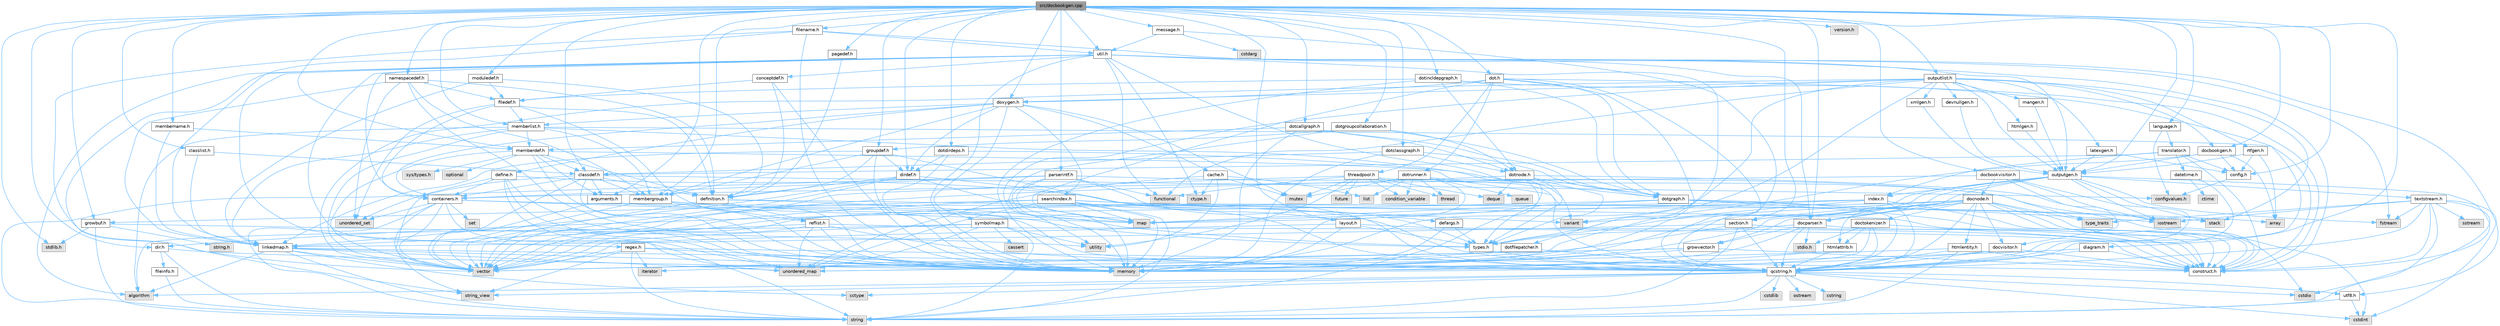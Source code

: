 digraph "src/docbookgen.cpp"
{
 // INTERACTIVE_SVG=YES
 // LATEX_PDF_SIZE
  bgcolor="transparent";
  edge [fontname=Helvetica,fontsize=10,labelfontname=Helvetica,labelfontsize=10];
  node [fontname=Helvetica,fontsize=10,shape=box,height=0.2,width=0.4];
  Node1 [id="Node000001",label="src/docbookgen.cpp",height=0.2,width=0.4,color="gray40", fillcolor="grey60", style="filled", fontcolor="black",tooltip=" "];
  Node1 -> Node2 [id="edge1_Node000001_Node000002",color="steelblue1",style="solid",tooltip=" "];
  Node2 [id="Node000002",label="stdlib.h",height=0.2,width=0.4,color="grey60", fillcolor="#E0E0E0", style="filled",tooltip=" "];
  Node1 -> Node3 [id="edge2_Node000001_Node000003",color="steelblue1",style="solid",tooltip=" "];
  Node3 [id="Node000003",label="docbookgen.h",height=0.2,width=0.4,color="grey40", fillcolor="white", style="filled",URL="$de/dea/docbookgen_8h.html",tooltip=" "];
  Node3 -> Node4 [id="edge3_Node000003_Node000004",color="steelblue1",style="solid",tooltip=" "];
  Node4 [id="Node000004",label="memory",height=0.2,width=0.4,color="grey60", fillcolor="#E0E0E0", style="filled",tooltip=" "];
  Node3 -> Node5 [id="edge4_Node000003_Node000005",color="steelblue1",style="solid",tooltip=" "];
  Node5 [id="Node000005",label="array",height=0.2,width=0.4,color="grey60", fillcolor="#E0E0E0", style="filled",tooltip=" "];
  Node3 -> Node6 [id="edge5_Node000003_Node000006",color="steelblue1",style="solid",tooltip=" "];
  Node6 [id="Node000006",label="config.h",height=0.2,width=0.4,color="grey40", fillcolor="white", style="filled",URL="$db/d16/config_8h.html",tooltip=" "];
  Node6 -> Node7 [id="edge6_Node000006_Node000007",color="steelblue1",style="solid",tooltip=" "];
  Node7 [id="Node000007",label="configvalues.h",height=0.2,width=0.4,color="grey60", fillcolor="#E0E0E0", style="filled",tooltip=" "];
  Node3 -> Node8 [id="edge7_Node000003_Node000008",color="steelblue1",style="solid",tooltip=" "];
  Node8 [id="Node000008",label="outputgen.h",height=0.2,width=0.4,color="grey40", fillcolor="white", style="filled",URL="$df/d06/outputgen_8h.html",tooltip=" "];
  Node8 -> Node4 [id="edge8_Node000008_Node000004",color="steelblue1",style="solid",tooltip=" "];
  Node8 -> Node9 [id="edge9_Node000008_Node000009",color="steelblue1",style="solid",tooltip=" "];
  Node9 [id="Node000009",label="stack",height=0.2,width=0.4,color="grey60", fillcolor="#E0E0E0", style="filled",tooltip=" "];
  Node8 -> Node10 [id="edge10_Node000008_Node000010",color="steelblue1",style="solid",tooltip=" "];
  Node10 [id="Node000010",label="iostream",height=0.2,width=0.4,color="grey60", fillcolor="#E0E0E0", style="filled",tooltip=" "];
  Node8 -> Node11 [id="edge11_Node000008_Node000011",color="steelblue1",style="solid",tooltip=" "];
  Node11 [id="Node000011",label="fstream",height=0.2,width=0.4,color="grey60", fillcolor="#E0E0E0", style="filled",tooltip=" "];
  Node8 -> Node12 [id="edge12_Node000008_Node000012",color="steelblue1",style="solid",tooltip=" "];
  Node12 [id="Node000012",label="types.h",height=0.2,width=0.4,color="grey40", fillcolor="white", style="filled",URL="$d9/d49/types_8h.html",tooltip="This file contains a number of basic enums and types."];
  Node12 -> Node13 [id="edge13_Node000012_Node000013",color="steelblue1",style="solid",tooltip=" "];
  Node13 [id="Node000013",label="qcstring.h",height=0.2,width=0.4,color="grey40", fillcolor="white", style="filled",URL="$d7/d5c/qcstring_8h.html",tooltip=" "];
  Node13 -> Node14 [id="edge14_Node000013_Node000014",color="steelblue1",style="solid",tooltip=" "];
  Node14 [id="Node000014",label="string",height=0.2,width=0.4,color="grey60", fillcolor="#E0E0E0", style="filled",tooltip=" "];
  Node13 -> Node15 [id="edge15_Node000013_Node000015",color="steelblue1",style="solid",tooltip=" "];
  Node15 [id="Node000015",label="string_view",height=0.2,width=0.4,color="grey60", fillcolor="#E0E0E0", style="filled",tooltip=" "];
  Node13 -> Node16 [id="edge16_Node000013_Node000016",color="steelblue1",style="solid",tooltip=" "];
  Node16 [id="Node000016",label="algorithm",height=0.2,width=0.4,color="grey60", fillcolor="#E0E0E0", style="filled",tooltip=" "];
  Node13 -> Node17 [id="edge17_Node000013_Node000017",color="steelblue1",style="solid",tooltip=" "];
  Node17 [id="Node000017",label="cctype",height=0.2,width=0.4,color="grey60", fillcolor="#E0E0E0", style="filled",tooltip=" "];
  Node13 -> Node18 [id="edge18_Node000013_Node000018",color="steelblue1",style="solid",tooltip=" "];
  Node18 [id="Node000018",label="cstring",height=0.2,width=0.4,color="grey60", fillcolor="#E0E0E0", style="filled",tooltip=" "];
  Node13 -> Node19 [id="edge19_Node000013_Node000019",color="steelblue1",style="solid",tooltip=" "];
  Node19 [id="Node000019",label="cstdio",height=0.2,width=0.4,color="grey60", fillcolor="#E0E0E0", style="filled",tooltip=" "];
  Node13 -> Node20 [id="edge20_Node000013_Node000020",color="steelblue1",style="solid",tooltip=" "];
  Node20 [id="Node000020",label="cstdlib",height=0.2,width=0.4,color="grey60", fillcolor="#E0E0E0", style="filled",tooltip=" "];
  Node13 -> Node21 [id="edge21_Node000013_Node000021",color="steelblue1",style="solid",tooltip=" "];
  Node21 [id="Node000021",label="cstdint",height=0.2,width=0.4,color="grey60", fillcolor="#E0E0E0", style="filled",tooltip=" "];
  Node13 -> Node22 [id="edge22_Node000013_Node000022",color="steelblue1",style="solid",tooltip=" "];
  Node22 [id="Node000022",label="ostream",height=0.2,width=0.4,color="grey60", fillcolor="#E0E0E0", style="filled",tooltip=" "];
  Node13 -> Node23 [id="edge23_Node000013_Node000023",color="steelblue1",style="solid",tooltip=" "];
  Node23 [id="Node000023",label="utf8.h",height=0.2,width=0.4,color="grey40", fillcolor="white", style="filled",URL="$db/d7c/utf8_8h.html",tooltip="Various UTF8 related helper functions."];
  Node23 -> Node21 [id="edge24_Node000023_Node000021",color="steelblue1",style="solid",tooltip=" "];
  Node23 -> Node14 [id="edge25_Node000023_Node000014",color="steelblue1",style="solid",tooltip=" "];
  Node8 -> Node24 [id="edge26_Node000008_Node000024",color="steelblue1",style="solid",tooltip=" "];
  Node24 [id="Node000024",label="index.h",height=0.2,width=0.4,color="grey40", fillcolor="white", style="filled",URL="$d1/db5/index_8h.html",tooltip=" "];
  Node24 -> Node4 [id="edge27_Node000024_Node000004",color="steelblue1",style="solid",tooltip=" "];
  Node24 -> Node25 [id="edge28_Node000024_Node000025",color="steelblue1",style="solid",tooltip=" "];
  Node25 [id="Node000025",label="vector",height=0.2,width=0.4,color="grey60", fillcolor="#E0E0E0", style="filled",tooltip=" "];
  Node24 -> Node26 [id="edge29_Node000024_Node000026",color="steelblue1",style="solid",tooltip=" "];
  Node26 [id="Node000026",label="map",height=0.2,width=0.4,color="grey60", fillcolor="#E0E0E0", style="filled",tooltip=" "];
  Node24 -> Node13 [id="edge30_Node000024_Node000013",color="steelblue1",style="solid",tooltip=" "];
  Node24 -> Node27 [id="edge31_Node000024_Node000027",color="steelblue1",style="solid",tooltip=" "];
  Node27 [id="Node000027",label="construct.h",height=0.2,width=0.4,color="grey40", fillcolor="white", style="filled",URL="$d7/dfc/construct_8h.html",tooltip=" "];
  Node8 -> Node28 [id="edge32_Node000008_Node000028",color="steelblue1",style="solid",tooltip=" "];
  Node28 [id="Node000028",label="section.h",height=0.2,width=0.4,color="grey40", fillcolor="white", style="filled",URL="$d1/d2a/section_8h.html",tooltip=" "];
  Node28 -> Node14 [id="edge33_Node000028_Node000014",color="steelblue1",style="solid",tooltip=" "];
  Node28 -> Node29 [id="edge34_Node000028_Node000029",color="steelblue1",style="solid",tooltip=" "];
  Node29 [id="Node000029",label="unordered_map",height=0.2,width=0.4,color="grey60", fillcolor="#E0E0E0", style="filled",tooltip=" "];
  Node28 -> Node13 [id="edge35_Node000028_Node000013",color="steelblue1",style="solid",tooltip=" "];
  Node28 -> Node30 [id="edge36_Node000028_Node000030",color="steelblue1",style="solid",tooltip=" "];
  Node30 [id="Node000030",label="linkedmap.h",height=0.2,width=0.4,color="grey40", fillcolor="white", style="filled",URL="$da/de1/linkedmap_8h.html",tooltip=" "];
  Node30 -> Node29 [id="edge37_Node000030_Node000029",color="steelblue1",style="solid",tooltip=" "];
  Node30 -> Node25 [id="edge38_Node000030_Node000025",color="steelblue1",style="solid",tooltip=" "];
  Node30 -> Node4 [id="edge39_Node000030_Node000004",color="steelblue1",style="solid",tooltip=" "];
  Node30 -> Node14 [id="edge40_Node000030_Node000014",color="steelblue1",style="solid",tooltip=" "];
  Node30 -> Node16 [id="edge41_Node000030_Node000016",color="steelblue1",style="solid",tooltip=" "];
  Node30 -> Node17 [id="edge42_Node000030_Node000017",color="steelblue1",style="solid",tooltip=" "];
  Node30 -> Node13 [id="edge43_Node000030_Node000013",color="steelblue1",style="solid",tooltip=" "];
  Node28 -> Node27 [id="edge44_Node000028_Node000027",color="steelblue1",style="solid",tooltip=" "];
  Node8 -> Node31 [id="edge45_Node000008_Node000031",color="steelblue1",style="solid",tooltip=" "];
  Node31 [id="Node000031",label="textstream.h",height=0.2,width=0.4,color="grey40", fillcolor="white", style="filled",URL="$d4/d7d/textstream_8h.html",tooltip=" "];
  Node31 -> Node14 [id="edge46_Node000031_Node000014",color="steelblue1",style="solid",tooltip=" "];
  Node31 -> Node10 [id="edge47_Node000031_Node000010",color="steelblue1",style="solid",tooltip=" "];
  Node31 -> Node32 [id="edge48_Node000031_Node000032",color="steelblue1",style="solid",tooltip=" "];
  Node32 [id="Node000032",label="sstream",height=0.2,width=0.4,color="grey60", fillcolor="#E0E0E0", style="filled",tooltip=" "];
  Node31 -> Node21 [id="edge49_Node000031_Node000021",color="steelblue1",style="solid",tooltip=" "];
  Node31 -> Node19 [id="edge50_Node000031_Node000019",color="steelblue1",style="solid",tooltip=" "];
  Node31 -> Node11 [id="edge51_Node000031_Node000011",color="steelblue1",style="solid",tooltip=" "];
  Node31 -> Node33 [id="edge52_Node000031_Node000033",color="steelblue1",style="solid",tooltip=" "];
  Node33 [id="Node000033",label="type_traits",height=0.2,width=0.4,color="grey60", fillcolor="#E0E0E0", style="filled",tooltip=" "];
  Node31 -> Node13 [id="edge53_Node000031_Node000013",color="steelblue1",style="solid",tooltip=" "];
  Node31 -> Node27 [id="edge54_Node000031_Node000027",color="steelblue1",style="solid",tooltip=" "];
  Node8 -> Node34 [id="edge55_Node000008_Node000034",color="steelblue1",style="solid",tooltip=" "];
  Node34 [id="Node000034",label="docparser.h",height=0.2,width=0.4,color="grey40", fillcolor="white", style="filled",URL="$de/d9c/docparser_8h.html",tooltip=" "];
  Node34 -> Node35 [id="edge56_Node000034_Node000035",color="steelblue1",style="solid",tooltip=" "];
  Node35 [id="Node000035",label="stdio.h",height=0.2,width=0.4,color="grey60", fillcolor="#E0E0E0", style="filled",tooltip=" "];
  Node34 -> Node4 [id="edge57_Node000034_Node000004",color="steelblue1",style="solid",tooltip=" "];
  Node34 -> Node13 [id="edge58_Node000034_Node000013",color="steelblue1",style="solid",tooltip=" "];
  Node34 -> Node36 [id="edge59_Node000034_Node000036",color="steelblue1",style="solid",tooltip=" "];
  Node36 [id="Node000036",label="growvector.h",height=0.2,width=0.4,color="grey40", fillcolor="white", style="filled",URL="$d7/d50/growvector_8h.html",tooltip=" "];
  Node36 -> Node25 [id="edge60_Node000036_Node000025",color="steelblue1",style="solid",tooltip=" "];
  Node36 -> Node4 [id="edge61_Node000036_Node000004",color="steelblue1",style="solid",tooltip=" "];
  Node36 -> Node37 [id="edge62_Node000036_Node000037",color="steelblue1",style="solid",tooltip=" "];
  Node37 [id="Node000037",label="iterator",height=0.2,width=0.4,color="grey60", fillcolor="#E0E0E0", style="filled",tooltip=" "];
  Node36 -> Node27 [id="edge63_Node000036_Node000027",color="steelblue1",style="solid",tooltip=" "];
  Node34 -> Node27 [id="edge64_Node000034_Node000027",color="steelblue1",style="solid",tooltip=" "];
  Node34 -> Node12 [id="edge65_Node000034_Node000012",color="steelblue1",style="solid",tooltip=" "];
  Node8 -> Node27 [id="edge66_Node000008_Node000027",color="steelblue1",style="solid",tooltip=" "];
  Node1 -> Node38 [id="edge67_Node000001_Node000038",color="steelblue1",style="solid",tooltip=" "];
  Node38 [id="Node000038",label="doxygen.h",height=0.2,width=0.4,color="grey40", fillcolor="white", style="filled",URL="$d1/da1/doxygen_8h.html",tooltip=" "];
  Node38 -> Node39 [id="edge68_Node000038_Node000039",color="steelblue1",style="solid",tooltip=" "];
  Node39 [id="Node000039",label="mutex",height=0.2,width=0.4,color="grey60", fillcolor="#E0E0E0", style="filled",tooltip=" "];
  Node38 -> Node40 [id="edge69_Node000038_Node000040",color="steelblue1",style="solid",tooltip=" "];
  Node40 [id="Node000040",label="containers.h",height=0.2,width=0.4,color="grey40", fillcolor="white", style="filled",URL="$d5/d75/containers_8h.html",tooltip=" "];
  Node40 -> Node25 [id="edge70_Node000040_Node000025",color="steelblue1",style="solid",tooltip=" "];
  Node40 -> Node14 [id="edge71_Node000040_Node000014",color="steelblue1",style="solid",tooltip=" "];
  Node40 -> Node15 [id="edge72_Node000040_Node000015",color="steelblue1",style="solid",tooltip=" "];
  Node40 -> Node41 [id="edge73_Node000040_Node000041",color="steelblue1",style="solid",tooltip=" "];
  Node41 [id="Node000041",label="set",height=0.2,width=0.4,color="grey60", fillcolor="#E0E0E0", style="filled",tooltip=" "];
  Node40 -> Node26 [id="edge74_Node000040_Node000026",color="steelblue1",style="solid",tooltip=" "];
  Node40 -> Node42 [id="edge75_Node000040_Node000042",color="steelblue1",style="solid",tooltip=" "];
  Node42 [id="Node000042",label="unordered_set",height=0.2,width=0.4,color="grey60", fillcolor="#E0E0E0", style="filled",tooltip=" "];
  Node40 -> Node29 [id="edge76_Node000040_Node000029",color="steelblue1",style="solid",tooltip=" "];
  Node40 -> Node9 [id="edge77_Node000040_Node000009",color="steelblue1",style="solid",tooltip=" "];
  Node38 -> Node43 [id="edge78_Node000038_Node000043",color="steelblue1",style="solid",tooltip=" "];
  Node43 [id="Node000043",label="membergroup.h",height=0.2,width=0.4,color="grey40", fillcolor="white", style="filled",URL="$d9/d11/membergroup_8h.html",tooltip=" "];
  Node43 -> Node25 [id="edge79_Node000043_Node000025",color="steelblue1",style="solid",tooltip=" "];
  Node43 -> Node26 [id="edge80_Node000043_Node000026",color="steelblue1",style="solid",tooltip=" "];
  Node43 -> Node4 [id="edge81_Node000043_Node000004",color="steelblue1",style="solid",tooltip=" "];
  Node43 -> Node12 [id="edge82_Node000043_Node000012",color="steelblue1",style="solid",tooltip=" "];
  Node43 -> Node44 [id="edge83_Node000043_Node000044",color="steelblue1",style="solid",tooltip=" "];
  Node44 [id="Node000044",label="reflist.h",height=0.2,width=0.4,color="grey40", fillcolor="white", style="filled",URL="$d1/d02/reflist_8h.html",tooltip=" "];
  Node44 -> Node25 [id="edge84_Node000044_Node000025",color="steelblue1",style="solid",tooltip=" "];
  Node44 -> Node29 [id="edge85_Node000044_Node000029",color="steelblue1",style="solid",tooltip=" "];
  Node44 -> Node4 [id="edge86_Node000044_Node000004",color="steelblue1",style="solid",tooltip=" "];
  Node44 -> Node13 [id="edge87_Node000044_Node000013",color="steelblue1",style="solid",tooltip=" "];
  Node44 -> Node30 [id="edge88_Node000044_Node000030",color="steelblue1",style="solid",tooltip=" "];
  Node44 -> Node27 [id="edge89_Node000044_Node000027",color="steelblue1",style="solid",tooltip=" "];
  Node38 -> Node45 [id="edge90_Node000038_Node000045",color="steelblue1",style="solid",tooltip=" "];
  Node45 [id="Node000045",label="dirdef.h",height=0.2,width=0.4,color="grey40", fillcolor="white", style="filled",URL="$d6/d15/dirdef_8h.html",tooltip=" "];
  Node45 -> Node25 [id="edge91_Node000045_Node000025",color="steelblue1",style="solid",tooltip=" "];
  Node45 -> Node26 [id="edge92_Node000045_Node000026",color="steelblue1",style="solid",tooltip=" "];
  Node45 -> Node13 [id="edge93_Node000045_Node000013",color="steelblue1",style="solid",tooltip=" "];
  Node45 -> Node30 [id="edge94_Node000045_Node000030",color="steelblue1",style="solid",tooltip=" "];
  Node45 -> Node46 [id="edge95_Node000045_Node000046",color="steelblue1",style="solid",tooltip=" "];
  Node46 [id="Node000046",label="definition.h",height=0.2,width=0.4,color="grey40", fillcolor="white", style="filled",URL="$df/da1/definition_8h.html",tooltip=" "];
  Node46 -> Node25 [id="edge96_Node000046_Node000025",color="steelblue1",style="solid",tooltip=" "];
  Node46 -> Node12 [id="edge97_Node000046_Node000012",color="steelblue1",style="solid",tooltip=" "];
  Node46 -> Node44 [id="edge98_Node000046_Node000044",color="steelblue1",style="solid",tooltip=" "];
  Node46 -> Node27 [id="edge99_Node000046_Node000027",color="steelblue1",style="solid",tooltip=" "];
  Node38 -> Node47 [id="edge100_Node000038_Node000047",color="steelblue1",style="solid",tooltip=" "];
  Node47 [id="Node000047",label="memberlist.h",height=0.2,width=0.4,color="grey40", fillcolor="white", style="filled",URL="$dd/d78/memberlist_8h.html",tooltip=" "];
  Node47 -> Node25 [id="edge101_Node000047_Node000025",color="steelblue1",style="solid",tooltip=" "];
  Node47 -> Node16 [id="edge102_Node000047_Node000016",color="steelblue1",style="solid",tooltip=" "];
  Node47 -> Node48 [id="edge103_Node000047_Node000048",color="steelblue1",style="solid",tooltip=" "];
  Node48 [id="Node000048",label="memberdef.h",height=0.2,width=0.4,color="grey40", fillcolor="white", style="filled",URL="$d4/d46/memberdef_8h.html",tooltip=" "];
  Node48 -> Node25 [id="edge104_Node000048_Node000025",color="steelblue1",style="solid",tooltip=" "];
  Node48 -> Node4 [id="edge105_Node000048_Node000004",color="steelblue1",style="solid",tooltip=" "];
  Node48 -> Node49 [id="edge106_Node000048_Node000049",color="steelblue1",style="solid",tooltip=" "];
  Node49 [id="Node000049",label="optional",height=0.2,width=0.4,color="grey60", fillcolor="#E0E0E0", style="filled",tooltip=" "];
  Node48 -> Node50 [id="edge107_Node000048_Node000050",color="steelblue1",style="solid",tooltip=" "];
  Node50 [id="Node000050",label="sys/types.h",height=0.2,width=0.4,color="grey60", fillcolor="#E0E0E0", style="filled",tooltip=" "];
  Node48 -> Node12 [id="edge108_Node000048_Node000012",color="steelblue1",style="solid",tooltip=" "];
  Node48 -> Node46 [id="edge109_Node000048_Node000046",color="steelblue1",style="solid",tooltip=" "];
  Node48 -> Node51 [id="edge110_Node000048_Node000051",color="steelblue1",style="solid",tooltip=" "];
  Node51 [id="Node000051",label="arguments.h",height=0.2,width=0.4,color="grey40", fillcolor="white", style="filled",URL="$df/d9b/arguments_8h.html",tooltip=" "];
  Node51 -> Node25 [id="edge111_Node000051_Node000025",color="steelblue1",style="solid",tooltip=" "];
  Node51 -> Node13 [id="edge112_Node000051_Node000013",color="steelblue1",style="solid",tooltip=" "];
  Node48 -> Node52 [id="edge113_Node000048_Node000052",color="steelblue1",style="solid",tooltip=" "];
  Node52 [id="Node000052",label="classdef.h",height=0.2,width=0.4,color="grey40", fillcolor="white", style="filled",URL="$d1/da6/classdef_8h.html",tooltip=" "];
  Node52 -> Node4 [id="edge114_Node000052_Node000004",color="steelblue1",style="solid",tooltip=" "];
  Node52 -> Node25 [id="edge115_Node000052_Node000025",color="steelblue1",style="solid",tooltip=" "];
  Node52 -> Node42 [id="edge116_Node000052_Node000042",color="steelblue1",style="solid",tooltip=" "];
  Node52 -> Node40 [id="edge117_Node000052_Node000040",color="steelblue1",style="solid",tooltip=" "];
  Node52 -> Node46 [id="edge118_Node000052_Node000046",color="steelblue1",style="solid",tooltip=" "];
  Node52 -> Node51 [id="edge119_Node000052_Node000051",color="steelblue1",style="solid",tooltip=" "];
  Node52 -> Node43 [id="edge120_Node000052_Node000043",color="steelblue1",style="solid",tooltip=" "];
  Node52 -> Node7 [id="edge121_Node000052_Node000007",color="steelblue1",style="solid",tooltip=" "];
  Node47 -> Node30 [id="edge122_Node000047_Node000030",color="steelblue1",style="solid",tooltip=" "];
  Node47 -> Node12 [id="edge123_Node000047_Node000012",color="steelblue1",style="solid",tooltip=" "];
  Node47 -> Node43 [id="edge124_Node000047_Node000043",color="steelblue1",style="solid",tooltip=" "];
  Node47 -> Node27 [id="edge125_Node000047_Node000027",color="steelblue1",style="solid",tooltip=" "];
  Node38 -> Node53 [id="edge126_Node000038_Node000053",color="steelblue1",style="solid",tooltip=" "];
  Node53 [id="Node000053",label="define.h",height=0.2,width=0.4,color="grey40", fillcolor="white", style="filled",URL="$df/d67/define_8h.html",tooltip=" "];
  Node53 -> Node25 [id="edge127_Node000053_Node000025",color="steelblue1",style="solid",tooltip=" "];
  Node53 -> Node4 [id="edge128_Node000053_Node000004",color="steelblue1",style="solid",tooltip=" "];
  Node53 -> Node14 [id="edge129_Node000053_Node000014",color="steelblue1",style="solid",tooltip=" "];
  Node53 -> Node29 [id="edge130_Node000053_Node000029",color="steelblue1",style="solid",tooltip=" "];
  Node53 -> Node13 [id="edge131_Node000053_Node000013",color="steelblue1",style="solid",tooltip=" "];
  Node53 -> Node40 [id="edge132_Node000053_Node000040",color="steelblue1",style="solid",tooltip=" "];
  Node38 -> Node54 [id="edge133_Node000038_Node000054",color="steelblue1",style="solid",tooltip=" "];
  Node54 [id="Node000054",label="cache.h",height=0.2,width=0.4,color="grey40", fillcolor="white", style="filled",URL="$d3/d26/cache_8h.html",tooltip=" "];
  Node54 -> Node55 [id="edge134_Node000054_Node000055",color="steelblue1",style="solid",tooltip=" "];
  Node55 [id="Node000055",label="list",height=0.2,width=0.4,color="grey60", fillcolor="#E0E0E0", style="filled",tooltip=" "];
  Node54 -> Node29 [id="edge135_Node000054_Node000029",color="steelblue1",style="solid",tooltip=" "];
  Node54 -> Node39 [id="edge136_Node000054_Node000039",color="steelblue1",style="solid",tooltip=" "];
  Node54 -> Node56 [id="edge137_Node000054_Node000056",color="steelblue1",style="solid",tooltip=" "];
  Node56 [id="Node000056",label="utility",height=0.2,width=0.4,color="grey60", fillcolor="#E0E0E0", style="filled",tooltip=" "];
  Node54 -> Node57 [id="edge138_Node000054_Node000057",color="steelblue1",style="solid",tooltip=" "];
  Node57 [id="Node000057",label="ctype.h",height=0.2,width=0.4,color="grey60", fillcolor="#E0E0E0", style="filled",tooltip=" "];
  Node38 -> Node58 [id="edge139_Node000038_Node000058",color="steelblue1",style="solid",tooltip=" "];
  Node58 [id="Node000058",label="symbolmap.h",height=0.2,width=0.4,color="grey40", fillcolor="white", style="filled",URL="$d7/ddd/symbolmap_8h.html",tooltip=" "];
  Node58 -> Node16 [id="edge140_Node000058_Node000016",color="steelblue1",style="solid",tooltip=" "];
  Node58 -> Node29 [id="edge141_Node000058_Node000029",color="steelblue1",style="solid",tooltip=" "];
  Node58 -> Node25 [id="edge142_Node000058_Node000025",color="steelblue1",style="solid",tooltip=" "];
  Node58 -> Node14 [id="edge143_Node000058_Node000014",color="steelblue1",style="solid",tooltip=" "];
  Node58 -> Node56 [id="edge144_Node000058_Node000056",color="steelblue1",style="solid",tooltip=" "];
  Node58 -> Node59 [id="edge145_Node000058_Node000059",color="steelblue1",style="solid",tooltip=" "];
  Node59 [id="Node000059",label="cassert",height=0.2,width=0.4,color="grey60", fillcolor="#E0E0E0", style="filled",tooltip=" "];
  Node38 -> Node60 [id="edge146_Node000038_Node000060",color="steelblue1",style="solid",tooltip=" "];
  Node60 [id="Node000060",label="searchindex.h",height=0.2,width=0.4,color="grey40", fillcolor="white", style="filled",URL="$de/d07/searchindex_8h.html",tooltip="Web server based search engine."];
  Node60 -> Node4 [id="edge147_Node000060_Node000004",color="steelblue1",style="solid",tooltip=" "];
  Node60 -> Node25 [id="edge148_Node000060_Node000025",color="steelblue1",style="solid",tooltip=" "];
  Node60 -> Node26 [id="edge149_Node000060_Node000026",color="steelblue1",style="solid",tooltip=" "];
  Node60 -> Node29 [id="edge150_Node000060_Node000029",color="steelblue1",style="solid",tooltip=" "];
  Node60 -> Node14 [id="edge151_Node000060_Node000014",color="steelblue1",style="solid",tooltip=" "];
  Node60 -> Node5 [id="edge152_Node000060_Node000005",color="steelblue1",style="solid",tooltip=" "];
  Node60 -> Node61 [id="edge153_Node000060_Node000061",color="steelblue1",style="solid",tooltip=" "];
  Node61 [id="Node000061",label="variant",height=0.2,width=0.4,color="grey60", fillcolor="#E0E0E0", style="filled",tooltip=" "];
  Node60 -> Node13 [id="edge154_Node000060_Node000013",color="steelblue1",style="solid",tooltip=" "];
  Node60 -> Node62 [id="edge155_Node000060_Node000062",color="steelblue1",style="solid",tooltip=" "];
  Node62 [id="Node000062",label="growbuf.h",height=0.2,width=0.4,color="grey40", fillcolor="white", style="filled",URL="$dd/d72/growbuf_8h.html",tooltip=" "];
  Node62 -> Node56 [id="edge156_Node000062_Node000056",color="steelblue1",style="solid",tooltip=" "];
  Node62 -> Node2 [id="edge157_Node000062_Node000002",color="steelblue1",style="solid",tooltip=" "];
  Node62 -> Node63 [id="edge158_Node000062_Node000063",color="steelblue1",style="solid",tooltip=" "];
  Node63 [id="Node000063",label="string.h",height=0.2,width=0.4,color="grey60", fillcolor="#E0E0E0", style="filled",tooltip=" "];
  Node62 -> Node14 [id="edge159_Node000062_Node000014",color="steelblue1",style="solid",tooltip=" "];
  Node1 -> Node64 [id="edge160_Node000001_Node000064",color="steelblue1",style="solid",tooltip=" "];
  Node64 [id="Node000064",label="message.h",height=0.2,width=0.4,color="grey40", fillcolor="white", style="filled",URL="$d2/d0d/message_8h.html",tooltip=" "];
  Node64 -> Node65 [id="edge161_Node000064_Node000065",color="steelblue1",style="solid",tooltip=" "];
  Node65 [id="Node000065",label="cstdarg",height=0.2,width=0.4,color="grey60", fillcolor="#E0E0E0", style="filled",tooltip=" "];
  Node64 -> Node13 [id="edge162_Node000064_Node000013",color="steelblue1",style="solid",tooltip=" "];
  Node64 -> Node66 [id="edge163_Node000064_Node000066",color="steelblue1",style="solid",tooltip=" "];
  Node66 [id="Node000066",label="util.h",height=0.2,width=0.4,color="grey40", fillcolor="white", style="filled",URL="$d8/d3c/util_8h.html",tooltip="A bunch of utility functions."];
  Node66 -> Node4 [id="edge164_Node000066_Node000004",color="steelblue1",style="solid",tooltip=" "];
  Node66 -> Node29 [id="edge165_Node000066_Node000029",color="steelblue1",style="solid",tooltip=" "];
  Node66 -> Node16 [id="edge166_Node000066_Node000016",color="steelblue1",style="solid",tooltip=" "];
  Node66 -> Node67 [id="edge167_Node000066_Node000067",color="steelblue1",style="solid",tooltip=" "];
  Node67 [id="Node000067",label="functional",height=0.2,width=0.4,color="grey60", fillcolor="#E0E0E0", style="filled",tooltip=" "];
  Node66 -> Node11 [id="edge168_Node000066_Node000011",color="steelblue1",style="solid",tooltip=" "];
  Node66 -> Node61 [id="edge169_Node000066_Node000061",color="steelblue1",style="solid",tooltip=" "];
  Node66 -> Node15 [id="edge170_Node000066_Node000015",color="steelblue1",style="solid",tooltip=" "];
  Node66 -> Node57 [id="edge171_Node000066_Node000057",color="steelblue1",style="solid",tooltip=" "];
  Node66 -> Node12 [id="edge172_Node000066_Node000012",color="steelblue1",style="solid",tooltip=" "];
  Node66 -> Node34 [id="edge173_Node000066_Node000034",color="steelblue1",style="solid",tooltip=" "];
  Node66 -> Node40 [id="edge174_Node000066_Node000040",color="steelblue1",style="solid",tooltip=" "];
  Node66 -> Node8 [id="edge175_Node000066_Node000008",color="steelblue1",style="solid",tooltip=" "];
  Node66 -> Node68 [id="edge176_Node000066_Node000068",color="steelblue1",style="solid",tooltip=" "];
  Node68 [id="Node000068",label="regex.h",height=0.2,width=0.4,color="grey40", fillcolor="white", style="filled",URL="$d1/d21/regex_8h.html",tooltip=" "];
  Node68 -> Node4 [id="edge177_Node000068_Node000004",color="steelblue1",style="solid",tooltip=" "];
  Node68 -> Node14 [id="edge178_Node000068_Node000014",color="steelblue1",style="solid",tooltip=" "];
  Node68 -> Node15 [id="edge179_Node000068_Node000015",color="steelblue1",style="solid",tooltip=" "];
  Node68 -> Node25 [id="edge180_Node000068_Node000025",color="steelblue1",style="solid",tooltip=" "];
  Node68 -> Node37 [id="edge181_Node000068_Node000037",color="steelblue1",style="solid",tooltip=" "];
  Node68 -> Node27 [id="edge182_Node000068_Node000027",color="steelblue1",style="solid",tooltip=" "];
  Node66 -> Node69 [id="edge183_Node000066_Node000069",color="steelblue1",style="solid",tooltip=" "];
  Node69 [id="Node000069",label="conceptdef.h",height=0.2,width=0.4,color="grey40", fillcolor="white", style="filled",URL="$da/df1/conceptdef_8h.html",tooltip=" "];
  Node69 -> Node4 [id="edge184_Node000069_Node000004",color="steelblue1",style="solid",tooltip=" "];
  Node69 -> Node46 [id="edge185_Node000069_Node000046",color="steelblue1",style="solid",tooltip=" "];
  Node69 -> Node70 [id="edge186_Node000069_Node000070",color="steelblue1",style="solid",tooltip=" "];
  Node70 [id="Node000070",label="filedef.h",height=0.2,width=0.4,color="grey40", fillcolor="white", style="filled",URL="$d4/d3a/filedef_8h.html",tooltip=" "];
  Node70 -> Node4 [id="edge187_Node000070_Node000004",color="steelblue1",style="solid",tooltip=" "];
  Node70 -> Node42 [id="edge188_Node000070_Node000042",color="steelblue1",style="solid",tooltip=" "];
  Node70 -> Node46 [id="edge189_Node000070_Node000046",color="steelblue1",style="solid",tooltip=" "];
  Node70 -> Node47 [id="edge190_Node000070_Node000047",color="steelblue1",style="solid",tooltip=" "];
  Node70 -> Node40 [id="edge191_Node000070_Node000040",color="steelblue1",style="solid",tooltip=" "];
  Node66 -> Node27 [id="edge192_Node000066_Node000027",color="steelblue1",style="solid",tooltip=" "];
  Node1 -> Node6 [id="edge193_Node000001_Node000006",color="steelblue1",style="solid",tooltip=" "];
  Node1 -> Node71 [id="edge194_Node000001_Node000071",color="steelblue1",style="solid",tooltip=" "];
  Node71 [id="Node000071",label="classlist.h",height=0.2,width=0.4,color="grey40", fillcolor="white", style="filled",URL="$d2/df8/classlist_8h.html",tooltip=" "];
  Node71 -> Node30 [id="edge195_Node000071_Node000030",color="steelblue1",style="solid",tooltip=" "];
  Node71 -> Node52 [id="edge196_Node000071_Node000052",color="steelblue1",style="solid",tooltip=" "];
  Node1 -> Node52 [id="edge197_Node000001_Node000052",color="steelblue1",style="solid",tooltip=" "];
  Node1 -> Node72 [id="edge198_Node000001_Node000072",color="steelblue1",style="solid",tooltip=" "];
  Node72 [id="Node000072",label="diagram.h",height=0.2,width=0.4,color="grey40", fillcolor="white", style="filled",URL="$d9/d1b/diagram_8h.html",tooltip=" "];
  Node72 -> Node4 [id="edge199_Node000072_Node000004",color="steelblue1",style="solid",tooltip=" "];
  Node72 -> Node13 [id="edge200_Node000072_Node000013",color="steelblue1",style="solid",tooltip=" "];
  Node72 -> Node27 [id="edge201_Node000072_Node000027",color="steelblue1",style="solid",tooltip=" "];
  Node1 -> Node66 [id="edge202_Node000001_Node000066",color="steelblue1",style="solid",tooltip=" "];
  Node1 -> Node73 [id="edge203_Node000001_Node000073",color="steelblue1",style="solid",tooltip=" "];
  Node73 [id="Node000073",label="defargs.h",height=0.2,width=0.4,color="grey40", fillcolor="white", style="filled",URL="$d8/d65/defargs_8h.html",tooltip=" "];
  Node73 -> Node12 [id="edge204_Node000073_Node000012",color="steelblue1",style="solid",tooltip=" "];
  Node73 -> Node4 [id="edge205_Node000073_Node000004",color="steelblue1",style="solid",tooltip=" "];
  Node1 -> Node8 [id="edge206_Node000001_Node000008",color="steelblue1",style="solid",tooltip=" "];
  Node1 -> Node74 [id="edge207_Node000001_Node000074",color="steelblue1",style="solid",tooltip=" "];
  Node74 [id="Node000074",label="dot.h",height=0.2,width=0.4,color="grey40", fillcolor="white", style="filled",URL="$d6/d4a/dot_8h.html",tooltip=" "];
  Node74 -> Node26 [id="edge208_Node000074_Node000026",color="steelblue1",style="solid",tooltip=" "];
  Node74 -> Node75 [id="edge209_Node000074_Node000075",color="steelblue1",style="solid",tooltip=" "];
  Node75 [id="Node000075",label="threadpool.h",height=0.2,width=0.4,color="grey40", fillcolor="white", style="filled",URL="$d3/d40/threadpool_8h.html",tooltip=" "];
  Node75 -> Node76 [id="edge210_Node000075_Node000076",color="steelblue1",style="solid",tooltip=" "];
  Node76 [id="Node000076",label="condition_variable",height=0.2,width=0.4,color="grey60", fillcolor="#E0E0E0", style="filled",tooltip=" "];
  Node75 -> Node77 [id="edge211_Node000075_Node000077",color="steelblue1",style="solid",tooltip=" "];
  Node77 [id="Node000077",label="deque",height=0.2,width=0.4,color="grey60", fillcolor="#E0E0E0", style="filled",tooltip=" "];
  Node75 -> Node67 [id="edge212_Node000075_Node000067",color="steelblue1",style="solid",tooltip=" "];
  Node75 -> Node78 [id="edge213_Node000075_Node000078",color="steelblue1",style="solid",tooltip=" "];
  Node78 [id="Node000078",label="future",height=0.2,width=0.4,color="grey60", fillcolor="#E0E0E0", style="filled",tooltip=" "];
  Node75 -> Node39 [id="edge214_Node000075_Node000039",color="steelblue1",style="solid",tooltip=" "];
  Node75 -> Node79 [id="edge215_Node000075_Node000079",color="steelblue1",style="solid",tooltip=" "];
  Node79 [id="Node000079",label="thread",height=0.2,width=0.4,color="grey60", fillcolor="#E0E0E0", style="filled",tooltip=" "];
  Node75 -> Node33 [id="edge216_Node000075_Node000033",color="steelblue1",style="solid",tooltip=" "];
  Node75 -> Node56 [id="edge217_Node000075_Node000056",color="steelblue1",style="solid",tooltip=" "];
  Node75 -> Node25 [id="edge218_Node000075_Node000025",color="steelblue1",style="solid",tooltip=" "];
  Node74 -> Node13 [id="edge219_Node000074_Node000013",color="steelblue1",style="solid",tooltip=" "];
  Node74 -> Node80 [id="edge220_Node000074_Node000080",color="steelblue1",style="solid",tooltip=" "];
  Node80 [id="Node000080",label="dotgraph.h",height=0.2,width=0.4,color="grey40", fillcolor="white", style="filled",URL="$d0/daa/dotgraph_8h.html",tooltip=" "];
  Node80 -> Node10 [id="edge221_Node000080_Node000010",color="steelblue1",style="solid",tooltip=" "];
  Node80 -> Node26 [id="edge222_Node000080_Node000026",color="steelblue1",style="solid",tooltip=" "];
  Node80 -> Node13 [id="edge223_Node000080_Node000013",color="steelblue1",style="solid",tooltip=" "];
  Node80 -> Node81 [id="edge224_Node000080_Node000081",color="steelblue1",style="solid",tooltip=" "];
  Node81 [id="Node000081",label="dir.h",height=0.2,width=0.4,color="grey40", fillcolor="white", style="filled",URL="$df/d9c/dir_8h.html",tooltip=" "];
  Node81 -> Node14 [id="edge225_Node000081_Node000014",color="steelblue1",style="solid",tooltip=" "];
  Node81 -> Node4 [id="edge226_Node000081_Node000004",color="steelblue1",style="solid",tooltip=" "];
  Node81 -> Node82 [id="edge227_Node000081_Node000082",color="steelblue1",style="solid",tooltip=" "];
  Node82 [id="Node000082",label="fileinfo.h",height=0.2,width=0.4,color="grey40", fillcolor="white", style="filled",URL="$df/d45/fileinfo_8h.html",tooltip=" "];
  Node82 -> Node14 [id="edge228_Node000082_Node000014",color="steelblue1",style="solid",tooltip=" "];
  Node80 -> Node27 [id="edge229_Node000080_Node000027",color="steelblue1",style="solid",tooltip=" "];
  Node74 -> Node83 [id="edge230_Node000074_Node000083",color="steelblue1",style="solid",tooltip=" "];
  Node83 [id="Node000083",label="dotfilepatcher.h",height=0.2,width=0.4,color="grey40", fillcolor="white", style="filled",URL="$d3/d38/dotfilepatcher_8h.html",tooltip=" "];
  Node83 -> Node25 [id="edge231_Node000083_Node000025",color="steelblue1",style="solid",tooltip=" "];
  Node83 -> Node13 [id="edge232_Node000083_Node000013",color="steelblue1",style="solid",tooltip=" "];
  Node74 -> Node84 [id="edge233_Node000074_Node000084",color="steelblue1",style="solid",tooltip=" "];
  Node84 [id="Node000084",label="dotrunner.h",height=0.2,width=0.4,color="grey40", fillcolor="white", style="filled",URL="$d2/dd1/dotrunner_8h.html",tooltip=" "];
  Node84 -> Node14 [id="edge234_Node000084_Node000014",color="steelblue1",style="solid",tooltip=" "];
  Node84 -> Node79 [id="edge235_Node000084_Node000079",color="steelblue1",style="solid",tooltip=" "];
  Node84 -> Node55 [id="edge236_Node000084_Node000055",color="steelblue1",style="solid",tooltip=" "];
  Node84 -> Node85 [id="edge237_Node000084_Node000085",color="steelblue1",style="solid",tooltip=" "];
  Node85 [id="Node000085",label="queue",height=0.2,width=0.4,color="grey60", fillcolor="#E0E0E0", style="filled",tooltip=" "];
  Node84 -> Node39 [id="edge238_Node000084_Node000039",color="steelblue1",style="solid",tooltip=" "];
  Node84 -> Node76 [id="edge239_Node000084_Node000076",color="steelblue1",style="solid",tooltip=" "];
  Node84 -> Node4 [id="edge240_Node000084_Node000004",color="steelblue1",style="solid",tooltip=" "];
  Node84 -> Node13 [id="edge241_Node000084_Node000013",color="steelblue1",style="solid",tooltip=" "];
  Node74 -> Node38 [id="edge242_Node000074_Node000038",color="steelblue1",style="solid",tooltip=" "];
  Node74 -> Node27 [id="edge243_Node000074_Node000027",color="steelblue1",style="solid",tooltip=" "];
  Node1 -> Node86 [id="edge244_Node000001_Node000086",color="steelblue1",style="solid",tooltip=" "];
  Node86 [id="Node000086",label="dotcallgraph.h",height=0.2,width=0.4,color="grey40", fillcolor="white", style="filled",URL="$dc/dcf/dotcallgraph_8h.html",tooltip=" "];
  Node86 -> Node4 [id="edge245_Node000086_Node000004",color="steelblue1",style="solid",tooltip=" "];
  Node86 -> Node87 [id="edge246_Node000086_Node000087",color="steelblue1",style="solid",tooltip=" "];
  Node87 [id="Node000087",label="dotnode.h",height=0.2,width=0.4,color="grey40", fillcolor="white", style="filled",URL="$d8/d3b/dotnode_8h.html",tooltip=" "];
  Node87 -> Node25 [id="edge247_Node000087_Node000025",color="steelblue1",style="solid",tooltip=" "];
  Node87 -> Node26 [id="edge248_Node000087_Node000026",color="steelblue1",style="solid",tooltip=" "];
  Node87 -> Node77 [id="edge249_Node000087_Node000077",color="steelblue1",style="solid",tooltip=" "];
  Node87 -> Node10 [id="edge250_Node000087_Node000010",color="steelblue1",style="solid",tooltip=" "];
  Node87 -> Node12 [id="edge251_Node000087_Node000012",color="steelblue1",style="solid",tooltip=" "];
  Node87 -> Node80 [id="edge252_Node000087_Node000080",color="steelblue1",style="solid",tooltip=" "];
  Node86 -> Node80 [id="edge253_Node000086_Node000080",color="steelblue1",style="solid",tooltip=" "];
  Node86 -> Node48 [id="edge254_Node000086_Node000048",color="steelblue1",style="solid",tooltip=" "];
  Node1 -> Node88 [id="edge255_Node000001_Node000088",color="steelblue1",style="solid",tooltip=" "];
  Node88 [id="Node000088",label="dotclassgraph.h",height=0.2,width=0.4,color="grey40", fillcolor="white", style="filled",URL="$d5/d04/dotclassgraph_8h.html",tooltip=" "];
  Node88 -> Node4 [id="edge256_Node000088_Node000004",color="steelblue1",style="solid",tooltip=" "];
  Node88 -> Node52 [id="edge257_Node000088_Node000052",color="steelblue1",style="solid",tooltip=" "];
  Node88 -> Node87 [id="edge258_Node000088_Node000087",color="steelblue1",style="solid",tooltip=" "];
  Node88 -> Node80 [id="edge259_Node000088_Node000080",color="steelblue1",style="solid",tooltip=" "];
  Node1 -> Node89 [id="edge260_Node000001_Node000089",color="steelblue1",style="solid",tooltip=" "];
  Node89 [id="Node000089",label="dotdirdeps.h",height=0.2,width=0.4,color="grey40", fillcolor="white", style="filled",URL="$d3/dcf/dotdirdeps_8h.html",tooltip=" "];
  Node89 -> Node4 [id="edge261_Node000089_Node000004",color="steelblue1",style="solid",tooltip=" "];
  Node89 -> Node80 [id="edge262_Node000089_Node000080",color="steelblue1",style="solid",tooltip=" "];
  Node89 -> Node45 [id="edge263_Node000089_Node000045",color="steelblue1",style="solid",tooltip=" "];
  Node1 -> Node90 [id="edge264_Node000001_Node000090",color="steelblue1",style="solid",tooltip=" "];
  Node90 [id="Node000090",label="dotgroupcollaboration.h",height=0.2,width=0.4,color="grey40", fillcolor="white", style="filled",URL="$d7/d99/dotgroupcollaboration_8h.html",tooltip=" "];
  Node90 -> Node4 [id="edge265_Node000090_Node000004",color="steelblue1",style="solid",tooltip=" "];
  Node90 -> Node87 [id="edge266_Node000090_Node000087",color="steelblue1",style="solid",tooltip=" "];
  Node90 -> Node80 [id="edge267_Node000090_Node000080",color="steelblue1",style="solid",tooltip=" "];
  Node90 -> Node91 [id="edge268_Node000090_Node000091",color="steelblue1",style="solid",tooltip=" "];
  Node91 [id="Node000091",label="groupdef.h",height=0.2,width=0.4,color="grey40", fillcolor="white", style="filled",URL="$d1/de6/groupdef_8h.html",tooltip=" "];
  Node91 -> Node4 [id="edge269_Node000091_Node000004",color="steelblue1",style="solid",tooltip=" "];
  Node91 -> Node46 [id="edge270_Node000091_Node000046",color="steelblue1",style="solid",tooltip=" "];
  Node91 -> Node45 [id="edge271_Node000091_Node000045",color="steelblue1",style="solid",tooltip=" "];
  Node91 -> Node92 [id="edge272_Node000091_Node000092",color="steelblue1",style="solid",tooltip=" "];
  Node92 [id="Node000092",label="layout.h",height=0.2,width=0.4,color="grey40", fillcolor="white", style="filled",URL="$db/d51/layout_8h.html",tooltip=" "];
  Node92 -> Node4 [id="edge273_Node000092_Node000004",color="steelblue1",style="solid",tooltip=" "];
  Node92 -> Node25 [id="edge274_Node000092_Node000025",color="steelblue1",style="solid",tooltip=" "];
  Node92 -> Node12 [id="edge275_Node000092_Node000012",color="steelblue1",style="solid",tooltip=" "];
  Node92 -> Node27 [id="edge276_Node000092_Node000027",color="steelblue1",style="solid",tooltip=" "];
  Node91 -> Node43 [id="edge277_Node000091_Node000043",color="steelblue1",style="solid",tooltip=" "];
  Node91 -> Node30 [id="edge278_Node000091_Node000030",color="steelblue1",style="solid",tooltip=" "];
  Node1 -> Node93 [id="edge279_Node000001_Node000093",color="steelblue1",style="solid",tooltip=" "];
  Node93 [id="Node000093",label="dotincldepgraph.h",height=0.2,width=0.4,color="grey40", fillcolor="white", style="filled",URL="$dd/d8c/dotincldepgraph_8h.html",tooltip=" "];
  Node93 -> Node4 [id="edge280_Node000093_Node000004",color="steelblue1",style="solid",tooltip=" "];
  Node93 -> Node13 [id="edge281_Node000093_Node000013",color="steelblue1",style="solid",tooltip=" "];
  Node93 -> Node70 [id="edge282_Node000093_Node000070",color="steelblue1",style="solid",tooltip=" "];
  Node93 -> Node87 [id="edge283_Node000093_Node000087",color="steelblue1",style="solid",tooltip=" "];
  Node93 -> Node80 [id="edge284_Node000093_Node000080",color="steelblue1",style="solid",tooltip=" "];
  Node1 -> Node94 [id="edge285_Node000001_Node000094",color="steelblue1",style="solid",tooltip=" "];
  Node94 [id="Node000094",label="pagedef.h",height=0.2,width=0.4,color="grey40", fillcolor="white", style="filled",URL="$dd/d66/pagedef_8h.html",tooltip=" "];
  Node94 -> Node46 [id="edge286_Node000094_Node000046",color="steelblue1",style="solid",tooltip=" "];
  Node1 -> Node95 [id="edge287_Node000001_Node000095",color="steelblue1",style="solid",tooltip=" "];
  Node95 [id="Node000095",label="filename.h",height=0.2,width=0.4,color="grey40", fillcolor="white", style="filled",URL="$dc/dd6/filename_8h.html",tooltip=" "];
  Node95 -> Node4 [id="edge288_Node000095_Node000004",color="steelblue1",style="solid",tooltip=" "];
  Node95 -> Node25 [id="edge289_Node000095_Node000025",color="steelblue1",style="solid",tooltip=" "];
  Node95 -> Node30 [id="edge290_Node000095_Node000030",color="steelblue1",style="solid",tooltip=" "];
  Node95 -> Node23 [id="edge291_Node000095_Node000023",color="steelblue1",style="solid",tooltip=" "];
  Node95 -> Node66 [id="edge292_Node000095_Node000066",color="steelblue1",style="solid",tooltip=" "];
  Node1 -> Node96 [id="edge293_Node000001_Node000096",color="steelblue1",style="solid",tooltip=" "];
  Node96 [id="Node000096",label="version.h",height=0.2,width=0.4,color="grey60", fillcolor="#E0E0E0", style="filled",tooltip=" "];
  Node1 -> Node97 [id="edge294_Node000001_Node000097",color="steelblue1",style="solid",tooltip=" "];
  Node97 [id="Node000097",label="docbookvisitor.h",height=0.2,width=0.4,color="grey40", fillcolor="white", style="filled",URL="$de/dcd/docbookvisitor_8h.html",tooltip=" "];
  Node97 -> Node10 [id="edge295_Node000097_Node000010",color="steelblue1",style="solid",tooltip=" "];
  Node97 -> Node40 [id="edge296_Node000097_Node000040",color="steelblue1",style="solid",tooltip=" "];
  Node97 -> Node98 [id="edge297_Node000097_Node000098",color="steelblue1",style="solid",tooltip=" "];
  Node98 [id="Node000098",label="docvisitor.h",height=0.2,width=0.4,color="grey40", fillcolor="white", style="filled",URL="$d2/d3c/docvisitor_8h.html",tooltip=" "];
  Node98 -> Node4 [id="edge298_Node000098_Node000004",color="steelblue1",style="solid",tooltip=" "];
  Node98 -> Node13 [id="edge299_Node000098_Node000013",color="steelblue1",style="solid",tooltip=" "];
  Node98 -> Node27 [id="edge300_Node000098_Node000027",color="steelblue1",style="solid",tooltip=" "];
  Node97 -> Node99 [id="edge301_Node000097_Node000099",color="steelblue1",style="solid",tooltip=" "];
  Node99 [id="Node000099",label="docnode.h",height=0.2,width=0.4,color="grey40", fillcolor="white", style="filled",URL="$de/d2b/docnode_8h.html",tooltip=" "];
  Node99 -> Node19 [id="edge302_Node000099_Node000019",color="steelblue1",style="solid",tooltip=" "];
  Node99 -> Node21 [id="edge303_Node000099_Node000021",color="steelblue1",style="solid",tooltip=" "];
  Node99 -> Node25 [id="edge304_Node000099_Node000025",color="steelblue1",style="solid",tooltip=" "];
  Node99 -> Node4 [id="edge305_Node000099_Node000004",color="steelblue1",style="solid",tooltip=" "];
  Node99 -> Node61 [id="edge306_Node000099_Node000061",color="steelblue1",style="solid",tooltip=" "];
  Node99 -> Node33 [id="edge307_Node000099_Node000033",color="steelblue1",style="solid",tooltip=" "];
  Node99 -> Node13 [id="edge308_Node000099_Node000013",color="steelblue1",style="solid",tooltip=" "];
  Node99 -> Node98 [id="edge309_Node000099_Node000098",color="steelblue1",style="solid",tooltip=" "];
  Node99 -> Node34 [id="edge310_Node000099_Node000034",color="steelblue1",style="solid",tooltip=" "];
  Node99 -> Node100 [id="edge311_Node000099_Node000100",color="steelblue1",style="solid",tooltip=" "];
  Node100 [id="Node000100",label="htmlattrib.h",height=0.2,width=0.4,color="grey40", fillcolor="white", style="filled",URL="$d0/d73/htmlattrib_8h.html",tooltip=" "];
  Node100 -> Node25 [id="edge312_Node000100_Node000025",color="steelblue1",style="solid",tooltip=" "];
  Node100 -> Node13 [id="edge313_Node000100_Node000013",color="steelblue1",style="solid",tooltip=" "];
  Node99 -> Node101 [id="edge314_Node000099_Node000101",color="steelblue1",style="solid",tooltip=" "];
  Node101 [id="Node000101",label="htmlentity.h",height=0.2,width=0.4,color="grey40", fillcolor="white", style="filled",URL="$db/dc6/htmlentity_8h.html",tooltip=" "];
  Node101 -> Node29 [id="edge315_Node000101_Node000029",color="steelblue1",style="solid",tooltip=" "];
  Node101 -> Node14 [id="edge316_Node000101_Node000014",color="steelblue1",style="solid",tooltip=" "];
  Node101 -> Node13 [id="edge317_Node000101_Node000013",color="steelblue1",style="solid",tooltip=" "];
  Node101 -> Node27 [id="edge318_Node000101_Node000027",color="steelblue1",style="solid",tooltip=" "];
  Node99 -> Node36 [id="edge319_Node000099_Node000036",color="steelblue1",style="solid",tooltip=" "];
  Node99 -> Node28 [id="edge320_Node000099_Node000028",color="steelblue1",style="solid",tooltip=" "];
  Node99 -> Node27 [id="edge321_Node000099_Node000027",color="steelblue1",style="solid",tooltip=" "];
  Node99 -> Node102 [id="edge322_Node000099_Node000102",color="steelblue1",style="solid",tooltip=" "];
  Node102 [id="Node000102",label="doctokenizer.h",height=0.2,width=0.4,color="grey40", fillcolor="white", style="filled",URL="$d0/d0c/doctokenizer_8h.html",tooltip=" "];
  Node102 -> Node35 [id="edge323_Node000102_Node000035",color="steelblue1",style="solid",tooltip=" "];
  Node102 -> Node4 [id="edge324_Node000102_Node000004",color="steelblue1",style="solid",tooltip=" "];
  Node102 -> Node100 [id="edge325_Node000102_Node000100",color="steelblue1",style="solid",tooltip=" "];
  Node102 -> Node13 [id="edge326_Node000102_Node000013",color="steelblue1",style="solid",tooltip=" "];
  Node102 -> Node27 [id="edge327_Node000102_Node000027",color="steelblue1",style="solid",tooltip=" "];
  Node97 -> Node13 [id="edge328_Node000097_Node000013",color="steelblue1",style="solid",tooltip=" "];
  Node1 -> Node34 [id="edge329_Node000001_Node000034",color="steelblue1",style="solid",tooltip=" "];
  Node1 -> Node103 [id="edge330_Node000001_Node000103",color="steelblue1",style="solid",tooltip=" "];
  Node103 [id="Node000103",label="language.h",height=0.2,width=0.4,color="grey40", fillcolor="white", style="filled",URL="$d8/dce/language_8h.html",tooltip=" "];
  Node103 -> Node104 [id="edge331_Node000103_Node000104",color="steelblue1",style="solid",tooltip=" "];
  Node104 [id="Node000104",label="translator.h",height=0.2,width=0.4,color="grey40", fillcolor="white", style="filled",URL="$d9/df1/translator_8h.html",tooltip=" "];
  Node104 -> Node52 [id="edge332_Node000104_Node000052",color="steelblue1",style="solid",tooltip=" "];
  Node104 -> Node6 [id="edge333_Node000104_Node000006",color="steelblue1",style="solid",tooltip=" "];
  Node104 -> Node105 [id="edge334_Node000104_Node000105",color="steelblue1",style="solid",tooltip=" "];
  Node105 [id="Node000105",label="datetime.h",height=0.2,width=0.4,color="grey40", fillcolor="white", style="filled",URL="$de/d1b/datetime_8h.html",tooltip=" "];
  Node105 -> Node106 [id="edge335_Node000105_Node000106",color="steelblue1",style="solid",tooltip=" "];
  Node106 [id="Node000106",label="ctime",height=0.2,width=0.4,color="grey60", fillcolor="#E0E0E0", style="filled",tooltip=" "];
  Node105 -> Node13 [id="edge336_Node000105_Node000013",color="steelblue1",style="solid",tooltip=" "];
  Node104 -> Node24 [id="edge337_Node000104_Node000024",color="steelblue1",style="solid",tooltip=" "];
  Node104 -> Node27 [id="edge338_Node000104_Node000027",color="steelblue1",style="solid",tooltip=" "];
  Node103 -> Node7 [id="edge339_Node000103_Node000007",color="steelblue1",style="solid",tooltip=" "];
  Node1 -> Node107 [id="edge340_Node000001_Node000107",color="steelblue1",style="solid",tooltip=" "];
  Node107 [id="Node000107",label="parserintf.h",height=0.2,width=0.4,color="grey40", fillcolor="white", style="filled",URL="$da/d55/parserintf_8h.html",tooltip=" "];
  Node107 -> Node67 [id="edge341_Node000107_Node000067",color="steelblue1",style="solid",tooltip=" "];
  Node107 -> Node4 [id="edge342_Node000107_Node000004",color="steelblue1",style="solid",tooltip=" "];
  Node107 -> Node26 [id="edge343_Node000107_Node000026",color="steelblue1",style="solid",tooltip=" "];
  Node107 -> Node14 [id="edge344_Node000107_Node000014",color="steelblue1",style="solid",tooltip=" "];
  Node107 -> Node12 [id="edge345_Node000107_Node000012",color="steelblue1",style="solid",tooltip=" "];
  Node107 -> Node40 [id="edge346_Node000107_Node000040",color="steelblue1",style="solid",tooltip=" "];
  Node107 -> Node27 [id="edge347_Node000107_Node000027",color="steelblue1",style="solid",tooltip=" "];
  Node1 -> Node51 [id="edge348_Node000001_Node000051",color="steelblue1",style="solid",tooltip=" "];
  Node1 -> Node47 [id="edge349_Node000001_Node000047",color="steelblue1",style="solid",tooltip=" "];
  Node1 -> Node91 [id="edge350_Node000001_Node000091",color="steelblue1",style="solid",tooltip=" "];
  Node1 -> Node48 [id="edge351_Node000001_Node000048",color="steelblue1",style="solid",tooltip=" "];
  Node1 -> Node108 [id="edge352_Node000001_Node000108",color="steelblue1",style="solid",tooltip=" "];
  Node108 [id="Node000108",label="namespacedef.h",height=0.2,width=0.4,color="grey40", fillcolor="white", style="filled",URL="$d7/d97/namespacedef_8h.html",tooltip=" "];
  Node108 -> Node4 [id="edge353_Node000108_Node000004",color="steelblue1",style="solid",tooltip=" "];
  Node108 -> Node42 [id="edge354_Node000108_Node000042",color="steelblue1",style="solid",tooltip=" "];
  Node108 -> Node46 [id="edge355_Node000108_Node000046",color="steelblue1",style="solid",tooltip=" "];
  Node108 -> Node70 [id="edge356_Node000108_Node000070",color="steelblue1",style="solid",tooltip=" "];
  Node108 -> Node30 [id="edge357_Node000108_Node000030",color="steelblue1",style="solid",tooltip=" "];
  Node108 -> Node43 [id="edge358_Node000108_Node000043",color="steelblue1",style="solid",tooltip=" "];
  Node1 -> Node109 [id="edge359_Node000001_Node000109",color="steelblue1",style="solid",tooltip=" "];
  Node109 [id="Node000109",label="membername.h",height=0.2,width=0.4,color="grey40", fillcolor="white", style="filled",URL="$d7/dfc/membername_8h.html",tooltip=" "];
  Node109 -> Node48 [id="edge360_Node000109_Node000048",color="steelblue1",style="solid",tooltip=" "];
  Node109 -> Node30 [id="edge361_Node000109_Node000030",color="steelblue1",style="solid",tooltip=" "];
  Node1 -> Node43 [id="edge362_Node000001_Node000043",color="steelblue1",style="solid",tooltip=" "];
  Node1 -> Node45 [id="edge363_Node000001_Node000045",color="steelblue1",style="solid",tooltip=" "];
  Node1 -> Node28 [id="edge364_Node000001_Node000028",color="steelblue1",style="solid",tooltip=" "];
  Node1 -> Node81 [id="edge365_Node000001_Node000081",color="steelblue1",style="solid",tooltip=" "];
  Node1 -> Node62 [id="edge366_Node000001_Node000062",color="steelblue1",style="solid",tooltip=" "];
  Node1 -> Node110 [id="edge367_Node000001_Node000110",color="steelblue1",style="solid",tooltip=" "];
  Node110 [id="Node000110",label="outputlist.h",height=0.2,width=0.4,color="grey40", fillcolor="white", style="filled",URL="$d2/db9/outputlist_8h.html",tooltip=" "];
  Node110 -> Node56 [id="edge368_Node000110_Node000056",color="steelblue1",style="solid",tooltip=" "];
  Node110 -> Node25 [id="edge369_Node000110_Node000025",color="steelblue1",style="solid",tooltip=" "];
  Node110 -> Node4 [id="edge370_Node000110_Node000004",color="steelblue1",style="solid",tooltip=" "];
  Node110 -> Node61 [id="edge371_Node000110_Node000061",color="steelblue1",style="solid",tooltip=" "];
  Node110 -> Node9 [id="edge372_Node000110_Node000009",color="steelblue1",style="solid",tooltip=" "];
  Node110 -> Node67 [id="edge373_Node000110_Node000067",color="steelblue1",style="solid",tooltip=" "];
  Node110 -> Node8 [id="edge374_Node000110_Node000008",color="steelblue1",style="solid",tooltip=" "];
  Node110 -> Node38 [id="edge375_Node000110_Node000038",color="steelblue1",style="solid",tooltip=" "];
  Node110 -> Node111 [id="edge376_Node000110_Node000111",color="steelblue1",style="solid",tooltip=" "];
  Node111 [id="Node000111",label="htmlgen.h",height=0.2,width=0.4,color="grey40", fillcolor="white", style="filled",URL="$d8/d56/htmlgen_8h.html",tooltip=" "];
  Node111 -> Node8 [id="edge377_Node000111_Node000008",color="steelblue1",style="solid",tooltip=" "];
  Node110 -> Node112 [id="edge378_Node000110_Node000112",color="steelblue1",style="solid",tooltip=" "];
  Node112 [id="Node000112",label="latexgen.h",height=0.2,width=0.4,color="grey40", fillcolor="white", style="filled",URL="$d6/d9c/latexgen_8h.html",tooltip=" "];
  Node112 -> Node6 [id="edge379_Node000112_Node000006",color="steelblue1",style="solid",tooltip=" "];
  Node112 -> Node8 [id="edge380_Node000112_Node000008",color="steelblue1",style="solid",tooltip=" "];
  Node110 -> Node113 [id="edge381_Node000110_Node000113",color="steelblue1",style="solid",tooltip=" "];
  Node113 [id="Node000113",label="rtfgen.h",height=0.2,width=0.4,color="grey40", fillcolor="white", style="filled",URL="$d4/daa/rtfgen_8h.html",tooltip=" "];
  Node113 -> Node5 [id="edge382_Node000113_Node000005",color="steelblue1",style="solid",tooltip=" "];
  Node113 -> Node6 [id="edge383_Node000113_Node000006",color="steelblue1",style="solid",tooltip=" "];
  Node113 -> Node8 [id="edge384_Node000113_Node000008",color="steelblue1",style="solid",tooltip=" "];
  Node110 -> Node114 [id="edge385_Node000110_Node000114",color="steelblue1",style="solid",tooltip=" "];
  Node114 [id="Node000114",label="mangen.h",height=0.2,width=0.4,color="grey40", fillcolor="white", style="filled",URL="$da/dc0/mangen_8h.html",tooltip=" "];
  Node114 -> Node8 [id="edge386_Node000114_Node000008",color="steelblue1",style="solid",tooltip=" "];
  Node110 -> Node3 [id="edge387_Node000110_Node000003",color="steelblue1",style="solid",tooltip=" "];
  Node110 -> Node115 [id="edge388_Node000110_Node000115",color="steelblue1",style="solid",tooltip=" "];
  Node115 [id="Node000115",label="xmlgen.h",height=0.2,width=0.4,color="grey40", fillcolor="white", style="filled",URL="$d9/d67/xmlgen_8h.html",tooltip=" "];
  Node115 -> Node8 [id="edge389_Node000115_Node000008",color="steelblue1",style="solid",tooltip=" "];
  Node110 -> Node116 [id="edge390_Node000110_Node000116",color="steelblue1",style="solid",tooltip=" "];
  Node116 [id="Node000116",label="devnullgen.h",height=0.2,width=0.4,color="grey40", fillcolor="white", style="filled",URL="$d8/de5/devnullgen_8h.html",tooltip=" "];
  Node116 -> Node8 [id="edge391_Node000116_Node000008",color="steelblue1",style="solid",tooltip=" "];
  Node1 -> Node117 [id="edge392_Node000001_Node000117",color="steelblue1",style="solid",tooltip=" "];
  Node117 [id="Node000117",label="moduledef.h",height=0.2,width=0.4,color="grey40", fillcolor="white", style="filled",URL="$d3/d4a/moduledef_8h.html",tooltip=" "];
  Node117 -> Node46 [id="edge393_Node000117_Node000046",color="steelblue1",style="solid",tooltip=" "];
  Node117 -> Node30 [id="edge394_Node000117_Node000030",color="steelblue1",style="solid",tooltip=" "];
  Node117 -> Node70 [id="edge395_Node000117_Node000070",color="steelblue1",style="solid",tooltip=" "];
}
